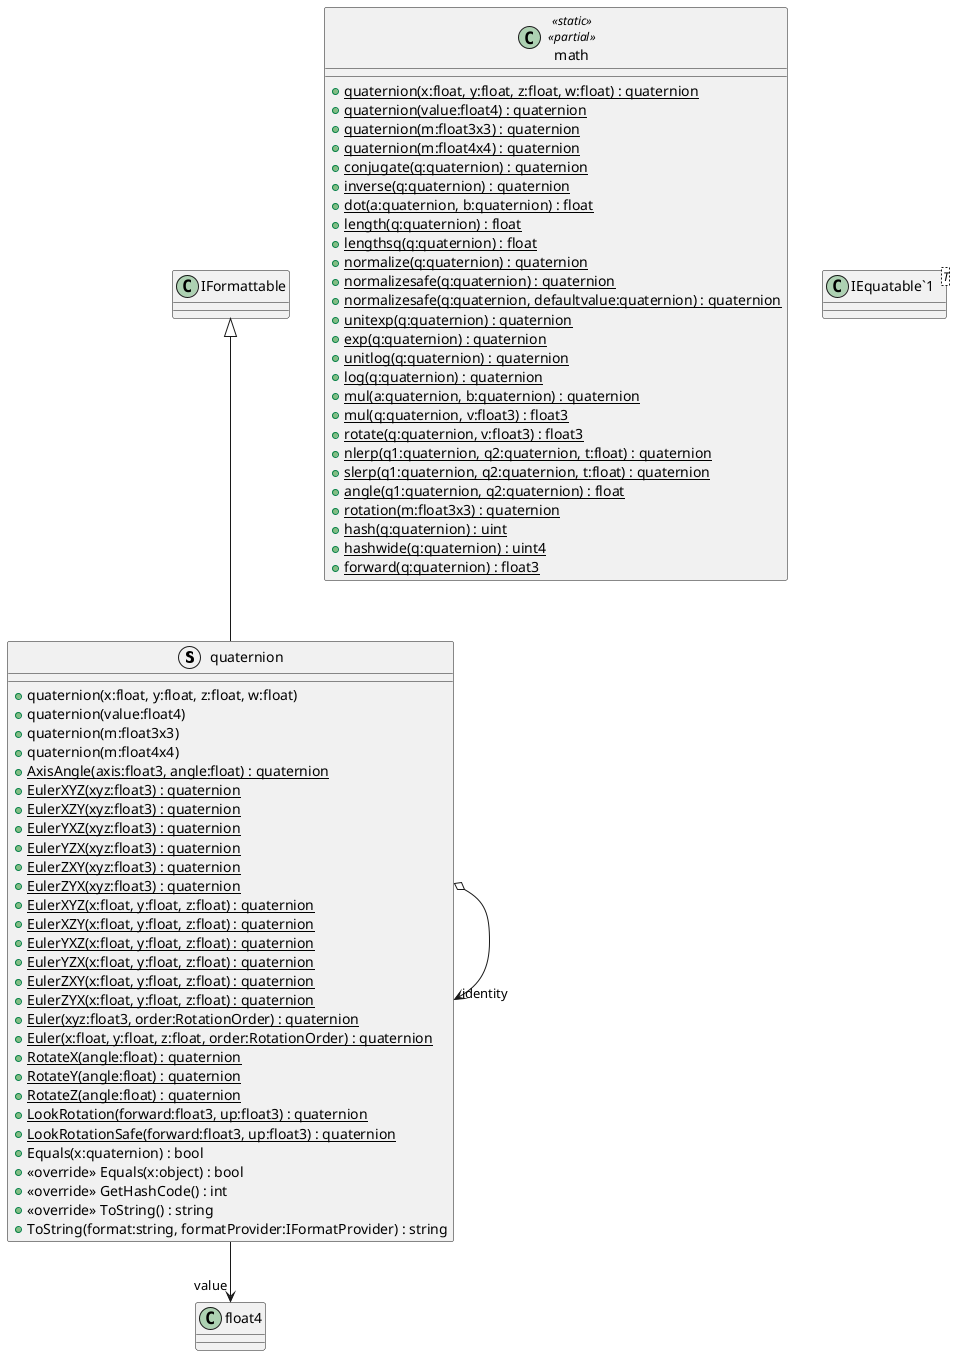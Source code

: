 @startuml
struct quaternion {
    + quaternion(x:float, y:float, z:float, w:float)
    + quaternion(value:float4)
    + quaternion(m:float3x3)
    + quaternion(m:float4x4)
    + {static} AxisAngle(axis:float3, angle:float) : quaternion
    + {static} EulerXYZ(xyz:float3) : quaternion
    + {static} EulerXZY(xyz:float3) : quaternion
    + {static} EulerYXZ(xyz:float3) : quaternion
    + {static} EulerYZX(xyz:float3) : quaternion
    + {static} EulerZXY(xyz:float3) : quaternion
    + {static} EulerZYX(xyz:float3) : quaternion
    + {static} EulerXYZ(x:float, y:float, z:float) : quaternion
    + {static} EulerXZY(x:float, y:float, z:float) : quaternion
    + {static} EulerYXZ(x:float, y:float, z:float) : quaternion
    + {static} EulerYZX(x:float, y:float, z:float) : quaternion
    + {static} EulerZXY(x:float, y:float, z:float) : quaternion
    + {static} EulerZYX(x:float, y:float, z:float) : quaternion
    + {static} Euler(xyz:float3, order:RotationOrder) : quaternion
    + {static} Euler(x:float, y:float, z:float, order:RotationOrder) : quaternion
    + {static} RotateX(angle:float) : quaternion
    + {static} RotateY(angle:float) : quaternion
    + {static} RotateZ(angle:float) : quaternion
    + {static} LookRotation(forward:float3, up:float3) : quaternion
    + {static} LookRotationSafe(forward:float3, up:float3) : quaternion
    + Equals(x:quaternion) : bool
    + <<override>> Equals(x:object) : bool
    + <<override>> GetHashCode() : int
    + <<override>> ToString() : string
    + ToString(format:string, formatProvider:IFormatProvider) : string
}
class math <<static>> <<partial>> {
    + {static} quaternion(x:float, y:float, z:float, w:float) : quaternion
    + {static} quaternion(value:float4) : quaternion
    + {static} quaternion(m:float3x3) : quaternion
    + {static} quaternion(m:float4x4) : quaternion
    + {static} conjugate(q:quaternion) : quaternion
    + {static} inverse(q:quaternion) : quaternion
    + {static} dot(a:quaternion, b:quaternion) : float
    + {static} length(q:quaternion) : float
    + {static} lengthsq(q:quaternion) : float
    + {static} normalize(q:quaternion) : quaternion
    + {static} normalizesafe(q:quaternion) : quaternion
    + {static} normalizesafe(q:quaternion, defaultvalue:quaternion) : quaternion
    + {static} unitexp(q:quaternion) : quaternion
    + {static} exp(q:quaternion) : quaternion
    + {static} unitlog(q:quaternion) : quaternion
    + {static} log(q:quaternion) : quaternion
    + {static} mul(a:quaternion, b:quaternion) : quaternion
    + {static} mul(q:quaternion, v:float3) : float3
    + {static} rotate(q:quaternion, v:float3) : float3
    + {static} nlerp(q1:quaternion, q2:quaternion, t:float) : quaternion
    + {static} slerp(q1:quaternion, q2:quaternion, t:float) : quaternion
    + {static} angle(q1:quaternion, q2:quaternion) : float
    + {static} rotation(m:float3x3) : quaternion
    + {static} hash(q:quaternion) : uint
    + {static} hashwide(q:quaternion) : uint4
    + {static} forward(q:quaternion) : float3
}
class "IEquatable`1"<T> {
}
IFormattable <|-- quaternion
quaternion --> "value" float4
quaternion o-> "identity" quaternion
@enduml
